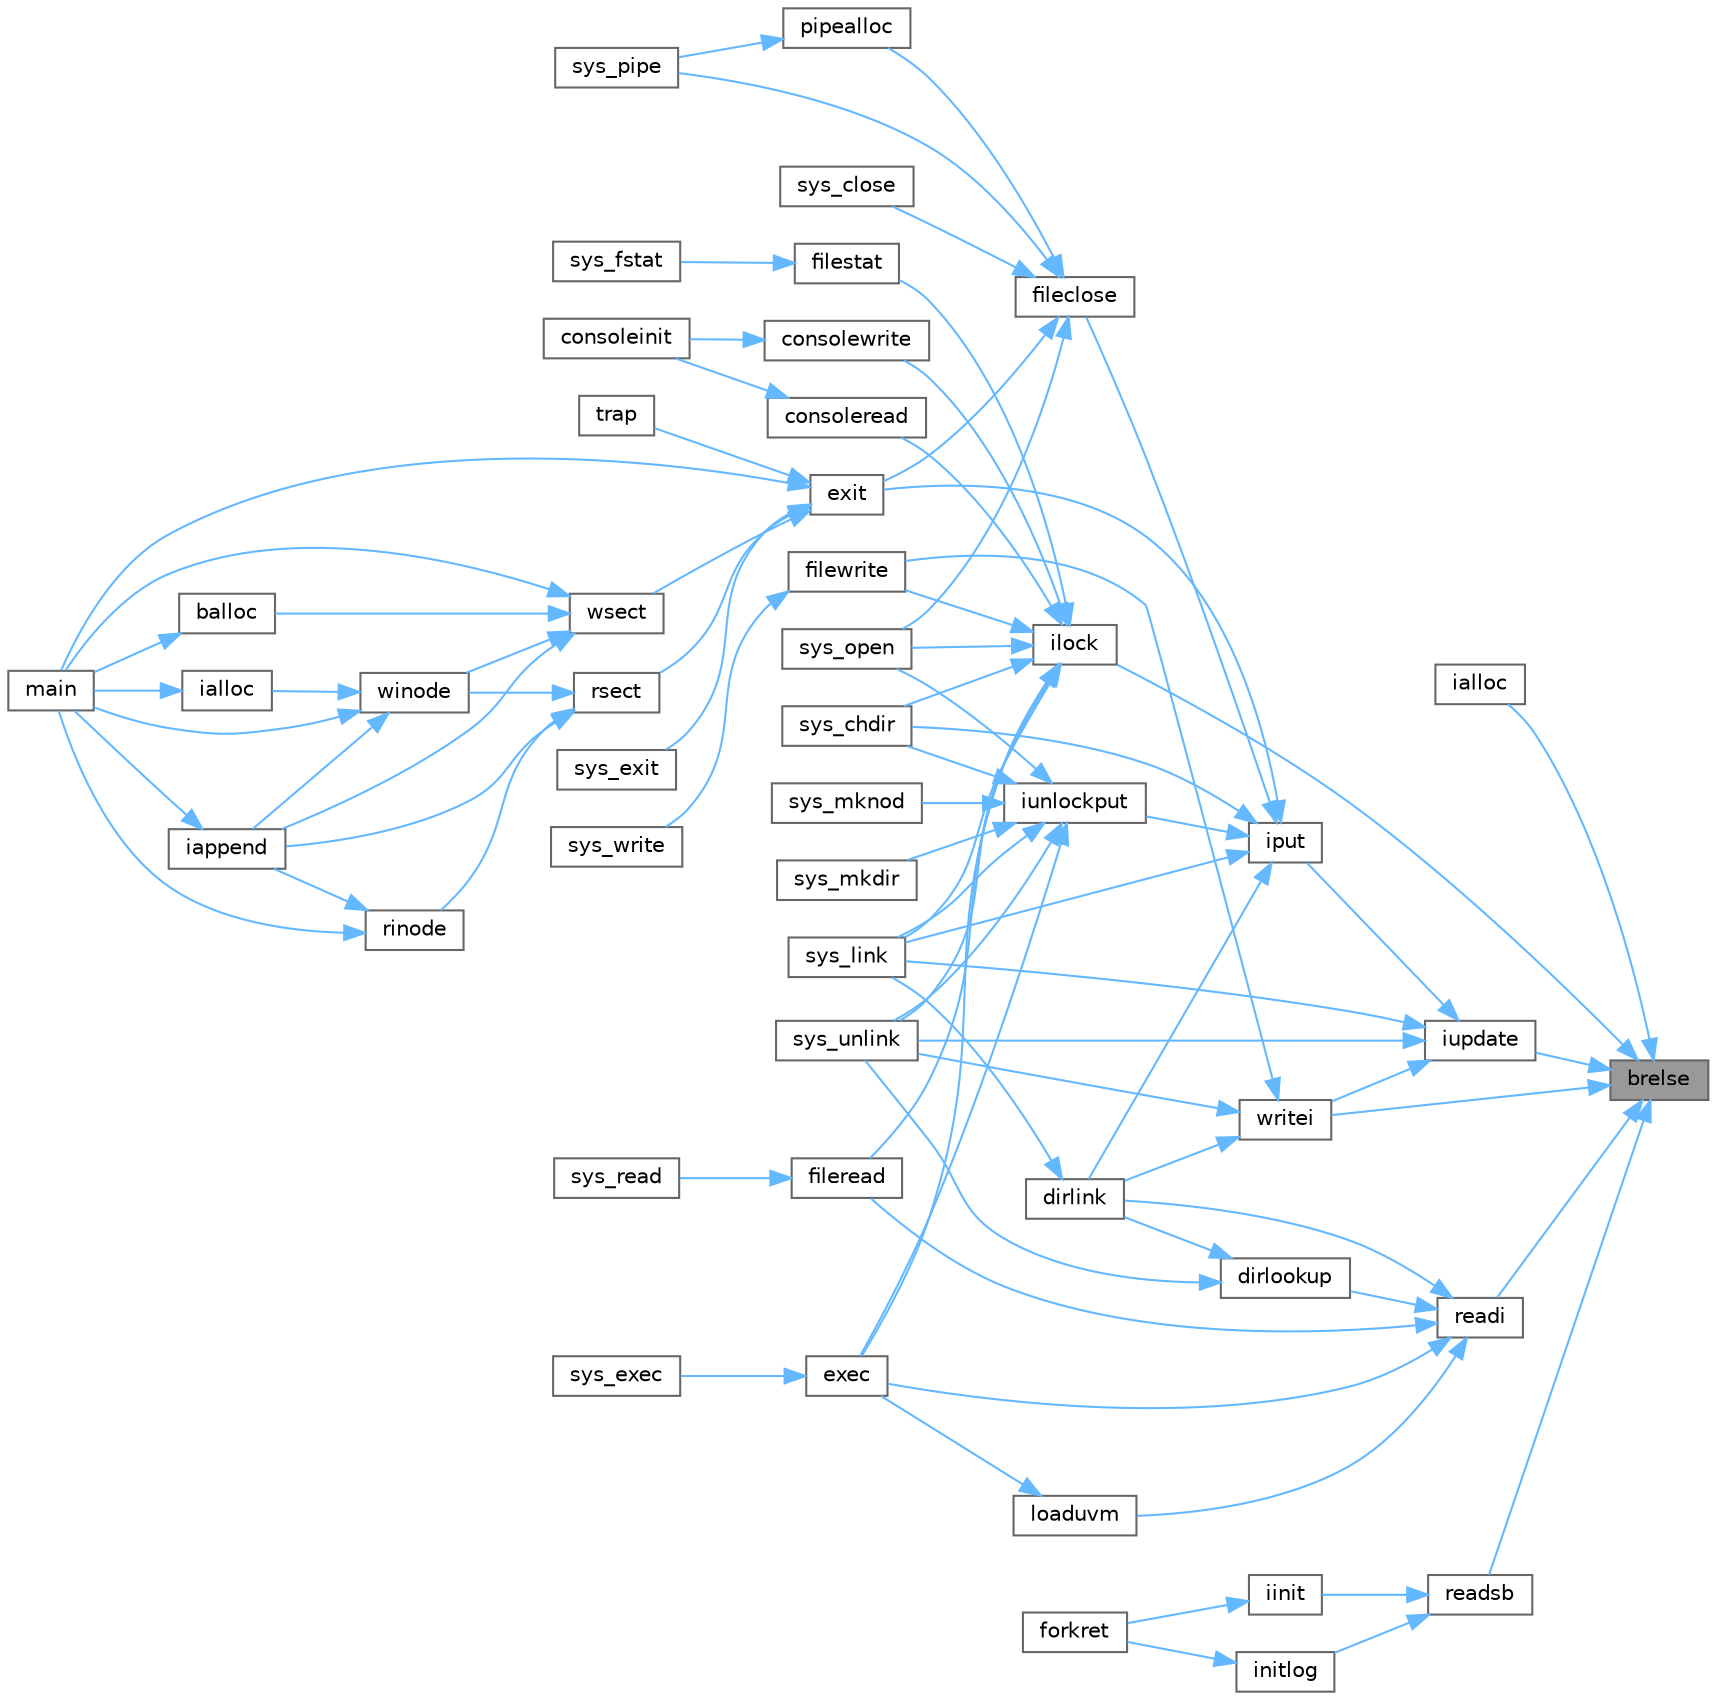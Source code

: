digraph "brelse"
{
 // LATEX_PDF_SIZE
  bgcolor="transparent";
  edge [fontname=Helvetica,fontsize=10,labelfontname=Helvetica,labelfontsize=10];
  node [fontname=Helvetica,fontsize=10,shape=box,height=0.2,width=0.4];
  rankdir="RL";
  Node1 [id="Node000001",label="brelse",height=0.2,width=0.4,color="gray40", fillcolor="grey60", style="filled", fontcolor="black",tooltip=" "];
  Node1 -> Node2 [id="edge1_Node000001_Node000002",dir="back",color="steelblue1",style="solid",tooltip=" "];
  Node2 [id="Node000002",label="ialloc",height=0.2,width=0.4,color="grey40", fillcolor="white", style="filled",URL="$d2/d5a/fs_8c.html#af95049367381647bc9487af49724b869",tooltip=" "];
  Node1 -> Node3 [id="edge2_Node000001_Node000003",dir="back",color="steelblue1",style="solid",tooltip=" "];
  Node3 [id="Node000003",label="ilock",height=0.2,width=0.4,color="grey40", fillcolor="white", style="filled",URL="$d2/d5a/fs_8c.html#aed28187406d84a3aa71f10c6235a03ec",tooltip=" "];
  Node3 -> Node4 [id="edge3_Node000003_Node000004",dir="back",color="steelblue1",style="solid",tooltip=" "];
  Node4 [id="Node000004",label="consoleread",height=0.2,width=0.4,color="grey40", fillcolor="white", style="filled",URL="$d0/d56/console_8c.html#a28ac85a90987662e306ca8efbfe16074",tooltip=" "];
  Node4 -> Node5 [id="edge4_Node000004_Node000005",dir="back",color="steelblue1",style="solid",tooltip=" "];
  Node5 [id="Node000005",label="consoleinit",height=0.2,width=0.4,color="grey40", fillcolor="white", style="filled",URL="$d0/d56/console_8c.html#ab508ff0f4db26fe35cd25fa648f9ee75",tooltip=" "];
  Node3 -> Node6 [id="edge5_Node000003_Node000006",dir="back",color="steelblue1",style="solid",tooltip=" "];
  Node6 [id="Node000006",label="consolewrite",height=0.2,width=0.4,color="grey40", fillcolor="white", style="filled",URL="$d0/d56/console_8c.html#a6af7eb39268127d389792cec37785666",tooltip=" "];
  Node6 -> Node5 [id="edge6_Node000006_Node000005",dir="back",color="steelblue1",style="solid",tooltip=" "];
  Node3 -> Node7 [id="edge7_Node000003_Node000007",dir="back",color="steelblue1",style="solid",tooltip=" "];
  Node7 [id="Node000007",label="exec",height=0.2,width=0.4,color="grey40", fillcolor="white", style="filled",URL="$df/dc9/exec_8c.html#ace32454ed0d37834dcb1cb4f8b727e6e",tooltip=" "];
  Node7 -> Node8 [id="edge8_Node000007_Node000008",dir="back",color="steelblue1",style="solid",tooltip=" "];
  Node8 [id="Node000008",label="sys_exec",height=0.2,width=0.4,color="grey40", fillcolor="white", style="filled",URL="$d1/d14/sysfile_8c.html#aeaa813ddeb6a5fac3c45714c7351c526",tooltip=" "];
  Node3 -> Node9 [id="edge9_Node000003_Node000009",dir="back",color="steelblue1",style="solid",tooltip=" "];
  Node9 [id="Node000009",label="fileread",height=0.2,width=0.4,color="grey40", fillcolor="white", style="filled",URL="$d6/d13/file_8c.html#a1dc8c87c7e48bdaaf98e9c7047928f29",tooltip=" "];
  Node9 -> Node10 [id="edge10_Node000009_Node000010",dir="back",color="steelblue1",style="solid",tooltip=" "];
  Node10 [id="Node000010",label="sys_read",height=0.2,width=0.4,color="grey40", fillcolor="white", style="filled",URL="$d1/d14/sysfile_8c.html#a54bf714d9e898cbdcbc061b280bbfae0",tooltip=" "];
  Node3 -> Node11 [id="edge11_Node000003_Node000011",dir="back",color="steelblue1",style="solid",tooltip=" "];
  Node11 [id="Node000011",label="filestat",height=0.2,width=0.4,color="grey40", fillcolor="white", style="filled",URL="$d6/d13/file_8c.html#afff8e849fa54dea2a5a27dbb97474607",tooltip=" "];
  Node11 -> Node12 [id="edge12_Node000011_Node000012",dir="back",color="steelblue1",style="solid",tooltip=" "];
  Node12 [id="Node000012",label="sys_fstat",height=0.2,width=0.4,color="grey40", fillcolor="white", style="filled",URL="$d1/d14/sysfile_8c.html#ac243c8f20f5fb2e3e257b5007af2c204",tooltip=" "];
  Node3 -> Node13 [id="edge13_Node000003_Node000013",dir="back",color="steelblue1",style="solid",tooltip=" "];
  Node13 [id="Node000013",label="filewrite",height=0.2,width=0.4,color="grey40", fillcolor="white", style="filled",URL="$d6/d13/file_8c.html#ab8de757a0a9f58dcc6511ea5e46ebb88",tooltip=" "];
  Node13 -> Node14 [id="edge14_Node000013_Node000014",dir="back",color="steelblue1",style="solid",tooltip=" "];
  Node14 [id="Node000014",label="sys_write",height=0.2,width=0.4,color="grey40", fillcolor="white", style="filled",URL="$d1/d14/sysfile_8c.html#a687d939a9e4792af15db96f2c2f34378",tooltip=" "];
  Node3 -> Node15 [id="edge15_Node000003_Node000015",dir="back",color="steelblue1",style="solid",tooltip=" "];
  Node15 [id="Node000015",label="sys_chdir",height=0.2,width=0.4,color="grey40", fillcolor="white", style="filled",URL="$d1/d14/sysfile_8c.html#ad1c5f8693cb35b9605fee09eebdda640",tooltip=" "];
  Node3 -> Node16 [id="edge16_Node000003_Node000016",dir="back",color="steelblue1",style="solid",tooltip=" "];
  Node16 [id="Node000016",label="sys_link",height=0.2,width=0.4,color="grey40", fillcolor="white", style="filled",URL="$d1/d14/sysfile_8c.html#a759600870314007ac558871239122fb7",tooltip=" "];
  Node3 -> Node17 [id="edge17_Node000003_Node000017",dir="back",color="steelblue1",style="solid",tooltip=" "];
  Node17 [id="Node000017",label="sys_open",height=0.2,width=0.4,color="grey40", fillcolor="white", style="filled",URL="$d1/d14/sysfile_8c.html#a74e45efc661ca17c068bc283b3842e6d",tooltip=" "];
  Node3 -> Node18 [id="edge18_Node000003_Node000018",dir="back",color="steelblue1",style="solid",tooltip=" "];
  Node18 [id="Node000018",label="sys_unlink",height=0.2,width=0.4,color="grey40", fillcolor="white", style="filled",URL="$d1/d14/sysfile_8c.html#ae1e58ee11d41f643929520d8c1640da7",tooltip=" "];
  Node1 -> Node19 [id="edge19_Node000001_Node000019",dir="back",color="steelblue1",style="solid",tooltip=" "];
  Node19 [id="Node000019",label="iupdate",height=0.2,width=0.4,color="grey40", fillcolor="white", style="filled",URL="$d2/d5a/fs_8c.html#a7220afa8e5f4bea540eb95879ea7df6e",tooltip=" "];
  Node19 -> Node20 [id="edge20_Node000019_Node000020",dir="back",color="steelblue1",style="solid",tooltip=" "];
  Node20 [id="Node000020",label="iput",height=0.2,width=0.4,color="grey40", fillcolor="white", style="filled",URL="$d2/d5a/fs_8c.html#ab3c447f135c68e4c3c1f8d5866f6e77b",tooltip=" "];
  Node20 -> Node21 [id="edge21_Node000020_Node000021",dir="back",color="steelblue1",style="solid",tooltip=" "];
  Node21 [id="Node000021",label="dirlink",height=0.2,width=0.4,color="grey40", fillcolor="white", style="filled",URL="$d2/d5a/fs_8c.html#a69a135a0e8a06d9f306d77ebc0c1f7a0",tooltip=" "];
  Node21 -> Node16 [id="edge22_Node000021_Node000016",dir="back",color="steelblue1",style="solid",tooltip=" "];
  Node20 -> Node22 [id="edge23_Node000020_Node000022",dir="back",color="steelblue1",style="solid",tooltip=" "];
  Node22 [id="Node000022",label="exit",height=0.2,width=0.4,color="grey40", fillcolor="white", style="filled",URL="$d3/dda/proc_8c.html#aaf98ef7cdde3a0dfb2e49919de3298b1",tooltip=" "];
  Node22 -> Node23 [id="edge24_Node000022_Node000023",dir="back",color="steelblue1",style="solid",tooltip=" "];
  Node23 [id="Node000023",label="main",height=0.2,width=0.4,color="grey40", fillcolor="white", style="filled",URL="$d7/d1f/mkfs_8c.html#a0ddf1224851353fc92bfbff6f499fa97",tooltip=" "];
  Node22 -> Node24 [id="edge25_Node000022_Node000024",dir="back",color="steelblue1",style="solid",tooltip=" "];
  Node24 [id="Node000024",label="rsect",height=0.2,width=0.4,color="grey40", fillcolor="white", style="filled",URL="$d7/d1f/mkfs_8c.html#a22ea835ad23cd716a962f30e4882ee80",tooltip=" "];
  Node24 -> Node25 [id="edge26_Node000024_Node000025",dir="back",color="steelblue1",style="solid",tooltip=" "];
  Node25 [id="Node000025",label="iappend",height=0.2,width=0.4,color="grey40", fillcolor="white", style="filled",URL="$d7/d1f/mkfs_8c.html#a268b61616f575ff072f5bb34c83e02e9",tooltip=" "];
  Node25 -> Node23 [id="edge27_Node000025_Node000023",dir="back",color="steelblue1",style="solid",tooltip=" "];
  Node24 -> Node26 [id="edge28_Node000024_Node000026",dir="back",color="steelblue1",style="solid",tooltip=" "];
  Node26 [id="Node000026",label="rinode",height=0.2,width=0.4,color="grey40", fillcolor="white", style="filled",URL="$d7/d1f/mkfs_8c.html#a3b6cb1258a963010211a8e5ddf99defe",tooltip=" "];
  Node26 -> Node25 [id="edge29_Node000026_Node000025",dir="back",color="steelblue1",style="solid",tooltip=" "];
  Node26 -> Node23 [id="edge30_Node000026_Node000023",dir="back",color="steelblue1",style="solid",tooltip=" "];
  Node24 -> Node27 [id="edge31_Node000024_Node000027",dir="back",color="steelblue1",style="solid",tooltip=" "];
  Node27 [id="Node000027",label="winode",height=0.2,width=0.4,color="grey40", fillcolor="white", style="filled",URL="$d7/d1f/mkfs_8c.html#a2540c48cea7dc865909cfb3f8450a887",tooltip=" "];
  Node27 -> Node28 [id="edge32_Node000027_Node000028",dir="back",color="steelblue1",style="solid",tooltip=" "];
  Node28 [id="Node000028",label="ialloc",height=0.2,width=0.4,color="grey40", fillcolor="white", style="filled",URL="$d7/d1f/mkfs_8c.html#a341af7faeda3d6fcb57a5a9fe3a0104a",tooltip=" "];
  Node28 -> Node23 [id="edge33_Node000028_Node000023",dir="back",color="steelblue1",style="solid",tooltip=" "];
  Node27 -> Node25 [id="edge34_Node000027_Node000025",dir="back",color="steelblue1",style="solid",tooltip=" "];
  Node27 -> Node23 [id="edge35_Node000027_Node000023",dir="back",color="steelblue1",style="solid",tooltip=" "];
  Node22 -> Node29 [id="edge36_Node000022_Node000029",dir="back",color="steelblue1",style="solid",tooltip=" "];
  Node29 [id="Node000029",label="sys_exit",height=0.2,width=0.4,color="grey40", fillcolor="white", style="filled",URL="$dd/d35/sysproc_8c.html#aee72faa31a0c32b410aba558ef1d59f2",tooltip=" "];
  Node22 -> Node30 [id="edge37_Node000022_Node000030",dir="back",color="steelblue1",style="solid",tooltip=" "];
  Node30 [id="Node000030",label="trap",height=0.2,width=0.4,color="grey40", fillcolor="white", style="filled",URL="$dc/d6f/trap_8c.html#a372d166e36c086c91e5f5d81e5fead3a",tooltip=" "];
  Node22 -> Node31 [id="edge38_Node000022_Node000031",dir="back",color="steelblue1",style="solid",tooltip=" "];
  Node31 [id="Node000031",label="wsect",height=0.2,width=0.4,color="grey40", fillcolor="white", style="filled",URL="$d7/d1f/mkfs_8c.html#ac62d827d836d1807e4d6f365f32348bb",tooltip=" "];
  Node31 -> Node32 [id="edge39_Node000031_Node000032",dir="back",color="steelblue1",style="solid",tooltip=" "];
  Node32 [id="Node000032",label="balloc",height=0.2,width=0.4,color="grey40", fillcolor="white", style="filled",URL="$d7/d1f/mkfs_8c.html#a327cdfc7a74165d8922ec6c8ba256906",tooltip=" "];
  Node32 -> Node23 [id="edge40_Node000032_Node000023",dir="back",color="steelblue1",style="solid",tooltip=" "];
  Node31 -> Node25 [id="edge41_Node000031_Node000025",dir="back",color="steelblue1",style="solid",tooltip=" "];
  Node31 -> Node23 [id="edge42_Node000031_Node000023",dir="back",color="steelblue1",style="solid",tooltip=" "];
  Node31 -> Node27 [id="edge43_Node000031_Node000027",dir="back",color="steelblue1",style="solid",tooltip=" "];
  Node20 -> Node33 [id="edge44_Node000020_Node000033",dir="back",color="steelblue1",style="solid",tooltip=" "];
  Node33 [id="Node000033",label="fileclose",height=0.2,width=0.4,color="grey40", fillcolor="white", style="filled",URL="$d6/d13/file_8c.html#ae557c81ab89c24219146144bb6adaa2c",tooltip=" "];
  Node33 -> Node22 [id="edge45_Node000033_Node000022",dir="back",color="steelblue1",style="solid",tooltip=" "];
  Node33 -> Node34 [id="edge46_Node000033_Node000034",dir="back",color="steelblue1",style="solid",tooltip=" "];
  Node34 [id="Node000034",label="pipealloc",height=0.2,width=0.4,color="grey40", fillcolor="white", style="filled",URL="$d1/d47/pipe_8c.html#a9d6f0c526148e6002b6776619c7563e6",tooltip=" "];
  Node34 -> Node35 [id="edge47_Node000034_Node000035",dir="back",color="steelblue1",style="solid",tooltip=" "];
  Node35 [id="Node000035",label="sys_pipe",height=0.2,width=0.4,color="grey40", fillcolor="white", style="filled",URL="$d1/d14/sysfile_8c.html#a9a70db941def46ec25939e6c2d30e399",tooltip=" "];
  Node33 -> Node36 [id="edge48_Node000033_Node000036",dir="back",color="steelblue1",style="solid",tooltip=" "];
  Node36 [id="Node000036",label="sys_close",height=0.2,width=0.4,color="grey40", fillcolor="white", style="filled",URL="$d1/d14/sysfile_8c.html#a32945488fd39bc405757177b37cd2250",tooltip=" "];
  Node33 -> Node17 [id="edge49_Node000033_Node000017",dir="back",color="steelblue1",style="solid",tooltip=" "];
  Node33 -> Node35 [id="edge50_Node000033_Node000035",dir="back",color="steelblue1",style="solid",tooltip=" "];
  Node20 -> Node37 [id="edge51_Node000020_Node000037",dir="back",color="steelblue1",style="solid",tooltip=" "];
  Node37 [id="Node000037",label="iunlockput",height=0.2,width=0.4,color="grey40", fillcolor="white", style="filled",URL="$d2/d5a/fs_8c.html#a207b3008bae35596c55ec7c4fc6875eb",tooltip=" "];
  Node37 -> Node7 [id="edge52_Node000037_Node000007",dir="back",color="steelblue1",style="solid",tooltip=" "];
  Node37 -> Node15 [id="edge53_Node000037_Node000015",dir="back",color="steelblue1",style="solid",tooltip=" "];
  Node37 -> Node16 [id="edge54_Node000037_Node000016",dir="back",color="steelblue1",style="solid",tooltip=" "];
  Node37 -> Node38 [id="edge55_Node000037_Node000038",dir="back",color="steelblue1",style="solid",tooltip=" "];
  Node38 [id="Node000038",label="sys_mkdir",height=0.2,width=0.4,color="grey40", fillcolor="white", style="filled",URL="$d1/d14/sysfile_8c.html#a057e5bce2de7a87ebfd2dc33967bca4a",tooltip=" "];
  Node37 -> Node39 [id="edge56_Node000037_Node000039",dir="back",color="steelblue1",style="solid",tooltip=" "];
  Node39 [id="Node000039",label="sys_mknod",height=0.2,width=0.4,color="grey40", fillcolor="white", style="filled",URL="$d1/d14/sysfile_8c.html#a25697aa3d828b5878d38170d724adb27",tooltip=" "];
  Node37 -> Node17 [id="edge57_Node000037_Node000017",dir="back",color="steelblue1",style="solid",tooltip=" "];
  Node37 -> Node18 [id="edge58_Node000037_Node000018",dir="back",color="steelblue1",style="solid",tooltip=" "];
  Node20 -> Node15 [id="edge59_Node000020_Node000015",dir="back",color="steelblue1",style="solid",tooltip=" "];
  Node20 -> Node16 [id="edge60_Node000020_Node000016",dir="back",color="steelblue1",style="solid",tooltip=" "];
  Node19 -> Node16 [id="edge61_Node000019_Node000016",dir="back",color="steelblue1",style="solid",tooltip=" "];
  Node19 -> Node18 [id="edge62_Node000019_Node000018",dir="back",color="steelblue1",style="solid",tooltip=" "];
  Node19 -> Node40 [id="edge63_Node000019_Node000040",dir="back",color="steelblue1",style="solid",tooltip=" "];
  Node40 [id="Node000040",label="writei",height=0.2,width=0.4,color="grey40", fillcolor="white", style="filled",URL="$d2/d5a/fs_8c.html#a15858f4d8a4cc1def3d84d03c312836b",tooltip=" "];
  Node40 -> Node21 [id="edge64_Node000040_Node000021",dir="back",color="steelblue1",style="solid",tooltip=" "];
  Node40 -> Node13 [id="edge65_Node000040_Node000013",dir="back",color="steelblue1",style="solid",tooltip=" "];
  Node40 -> Node18 [id="edge66_Node000040_Node000018",dir="back",color="steelblue1",style="solid",tooltip=" "];
  Node1 -> Node41 [id="edge67_Node000001_Node000041",dir="back",color="steelblue1",style="solid",tooltip=" "];
  Node41 [id="Node000041",label="readi",height=0.2,width=0.4,color="grey40", fillcolor="white", style="filled",URL="$d2/d5a/fs_8c.html#a3aba1fa9f6789d09356aec5b96d91fa8",tooltip=" "];
  Node41 -> Node21 [id="edge68_Node000041_Node000021",dir="back",color="steelblue1",style="solid",tooltip=" "];
  Node41 -> Node42 [id="edge69_Node000041_Node000042",dir="back",color="steelblue1",style="solid",tooltip=" "];
  Node42 [id="Node000042",label="dirlookup",height=0.2,width=0.4,color="grey40", fillcolor="white", style="filled",URL="$d2/d5a/fs_8c.html#a5341068f021beac8cf0032b97d231e6f",tooltip=" "];
  Node42 -> Node21 [id="edge70_Node000042_Node000021",dir="back",color="steelblue1",style="solid",tooltip=" "];
  Node42 -> Node18 [id="edge71_Node000042_Node000018",dir="back",color="steelblue1",style="solid",tooltip=" "];
  Node41 -> Node7 [id="edge72_Node000041_Node000007",dir="back",color="steelblue1",style="solid",tooltip=" "];
  Node41 -> Node9 [id="edge73_Node000041_Node000009",dir="back",color="steelblue1",style="solid",tooltip=" "];
  Node41 -> Node43 [id="edge74_Node000041_Node000043",dir="back",color="steelblue1",style="solid",tooltip=" "];
  Node43 [id="Node000043",label="loaduvm",height=0.2,width=0.4,color="grey40", fillcolor="white", style="filled",URL="$de/de9/vm_8c.html#a201acc8337a2893268b61ea5a1ee0d53",tooltip=" "];
  Node43 -> Node7 [id="edge75_Node000043_Node000007",dir="back",color="steelblue1",style="solid",tooltip=" "];
  Node1 -> Node44 [id="edge76_Node000001_Node000044",dir="back",color="steelblue1",style="solid",tooltip=" "];
  Node44 [id="Node000044",label="readsb",height=0.2,width=0.4,color="grey40", fillcolor="white", style="filled",URL="$d2/d5a/fs_8c.html#aff0080b2133027be2e525ca088b40e78",tooltip=" "];
  Node44 -> Node45 [id="edge77_Node000044_Node000045",dir="back",color="steelblue1",style="solid",tooltip=" "];
  Node45 [id="Node000045",label="iinit",height=0.2,width=0.4,color="grey40", fillcolor="white", style="filled",URL="$d2/d5a/fs_8c.html#a301761a27cf266e0bad483272fb31a3c",tooltip=" "];
  Node45 -> Node46 [id="edge78_Node000045_Node000046",dir="back",color="steelblue1",style="solid",tooltip=" "];
  Node46 [id="Node000046",label="forkret",height=0.2,width=0.4,color="grey40", fillcolor="white", style="filled",URL="$d3/dda/proc_8c.html#a11c5d62d28e8121e75235d361158156e",tooltip=" "];
  Node44 -> Node47 [id="edge79_Node000044_Node000047",dir="back",color="steelblue1",style="solid",tooltip=" "];
  Node47 [id="Node000047",label="initlog",height=0.2,width=0.4,color="grey40", fillcolor="white", style="filled",URL="$d7/df8/log_8c.html#ad5e79aaefb91f41b9ef6aeae7ecf4708",tooltip=" "];
  Node47 -> Node46 [id="edge80_Node000047_Node000046",dir="back",color="steelblue1",style="solid",tooltip=" "];
  Node1 -> Node40 [id="edge81_Node000001_Node000040",dir="back",color="steelblue1",style="solid",tooltip=" "];
}
